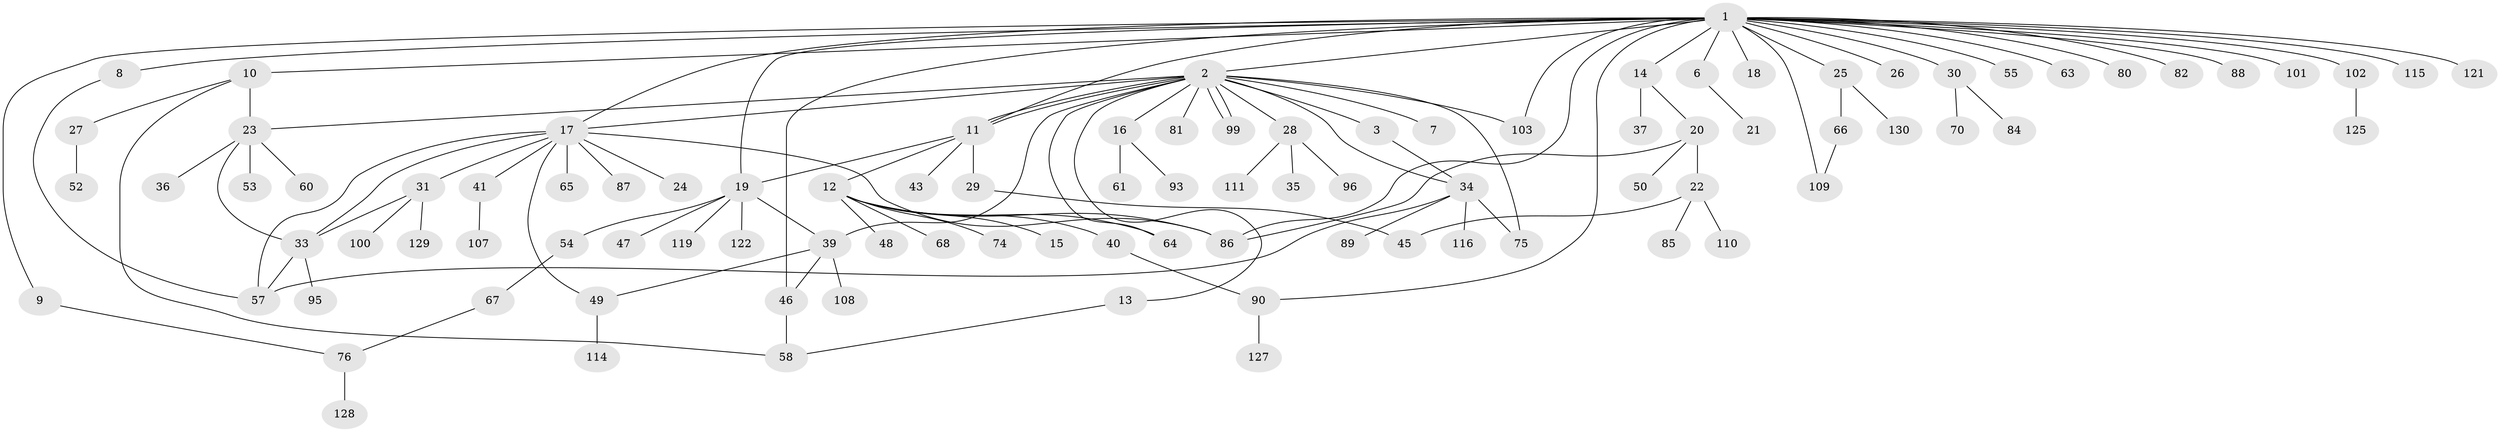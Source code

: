 // original degree distribution, {22: 0.007692307692307693, 18: 0.007692307692307693, 3: 0.09230769230769231, 10: 0.007692307692307693, 1: 0.4846153846153846, 2: 0.2692307692307692, 5: 0.046153846153846156, 7: 0.03076923076923077, 9: 0.007692307692307693, 4: 0.038461538461538464, 12: 0.007692307692307693}
// Generated by graph-tools (version 1.1) at 2025/11/02/27/25 16:11:13]
// undirected, 96 vertices, 122 edges
graph export_dot {
graph [start="1"]
  node [color=gray90,style=filled];
  1 [super="+4"];
  2 [super="+59"];
  3 [super="+5"];
  6;
  7;
  8;
  9;
  10 [super="+120"];
  11 [super="+62"];
  12 [super="+32"];
  13 [super="+105"];
  14;
  15;
  16 [super="+94"];
  17 [super="+104"];
  18;
  19 [super="+51"];
  20 [super="+72"];
  21 [super="+44"];
  22 [super="+69"];
  23 [super="+92"];
  24 [super="+38"];
  25;
  26;
  27;
  28 [super="+106"];
  29;
  30;
  31 [super="+71"];
  33 [super="+56"];
  34 [super="+77"];
  35 [super="+98"];
  36 [super="+117"];
  37 [super="+83"];
  39 [super="+42"];
  40 [super="+79"];
  41;
  43;
  45;
  46 [super="+73"];
  47;
  48;
  49;
  50;
  52;
  53;
  54;
  55;
  57 [super="+78"];
  58 [super="+126"];
  60 [super="+124"];
  61;
  63;
  64;
  65;
  66 [super="+118"];
  67;
  68;
  70;
  74;
  75;
  76 [super="+97"];
  80;
  81;
  82;
  84;
  85;
  86 [super="+112"];
  87;
  88;
  89;
  90 [super="+91"];
  93;
  95;
  96;
  99;
  100;
  101;
  102 [super="+113"];
  103;
  107;
  108;
  109 [super="+123"];
  110;
  111;
  114;
  115;
  116;
  119;
  121;
  122;
  125;
  127;
  128;
  129;
  130;
  1 -- 2;
  1 -- 10 [weight=2];
  1 -- 11;
  1 -- 14;
  1 -- 17;
  1 -- 18;
  1 -- 19;
  1 -- 25;
  1 -- 26;
  1 -- 30;
  1 -- 46;
  1 -- 63;
  1 -- 82;
  1 -- 88;
  1 -- 102;
  1 -- 109;
  1 -- 115;
  1 -- 121;
  1 -- 101;
  1 -- 6;
  1 -- 103;
  1 -- 8;
  1 -- 9;
  1 -- 80;
  1 -- 55;
  1 -- 90;
  1 -- 86;
  2 -- 3;
  2 -- 7;
  2 -- 11;
  2 -- 11;
  2 -- 13;
  2 -- 16;
  2 -- 17;
  2 -- 23;
  2 -- 28;
  2 -- 34;
  2 -- 39;
  2 -- 64;
  2 -- 81;
  2 -- 99;
  2 -- 99;
  2 -- 103;
  2 -- 75;
  3 -- 34;
  6 -- 21;
  8 -- 57;
  9 -- 76;
  10 -- 23;
  10 -- 27;
  10 -- 58;
  11 -- 12;
  11 -- 29;
  11 -- 43;
  11 -- 19;
  12 -- 15;
  12 -- 40;
  12 -- 48;
  12 -- 64;
  12 -- 68;
  12 -- 74;
  12 -- 86;
  13 -- 58;
  14 -- 20;
  14 -- 37;
  16 -- 61;
  16 -- 93;
  17 -- 24;
  17 -- 31;
  17 -- 33;
  17 -- 41;
  17 -- 49;
  17 -- 57;
  17 -- 65;
  17 -- 86;
  17 -- 87;
  19 -- 39 [weight=2];
  19 -- 47;
  19 -- 54;
  19 -- 119;
  19 -- 122;
  20 -- 22;
  20 -- 50;
  20 -- 86;
  22 -- 45;
  22 -- 110;
  22 -- 85;
  23 -- 33;
  23 -- 36;
  23 -- 53;
  23 -- 60;
  25 -- 66;
  25 -- 130;
  27 -- 52;
  28 -- 35;
  28 -- 96;
  28 -- 111;
  29 -- 45;
  30 -- 70;
  30 -- 84;
  31 -- 100;
  31 -- 129;
  31 -- 33;
  33 -- 95;
  33 -- 57;
  34 -- 75;
  34 -- 89;
  34 -- 116;
  34 -- 57;
  39 -- 49;
  39 -- 108;
  39 -- 46;
  40 -- 90;
  41 -- 107;
  46 -- 58;
  49 -- 114;
  54 -- 67;
  66 -- 109;
  67 -- 76;
  76 -- 128;
  90 -- 127;
  102 -- 125;
}
